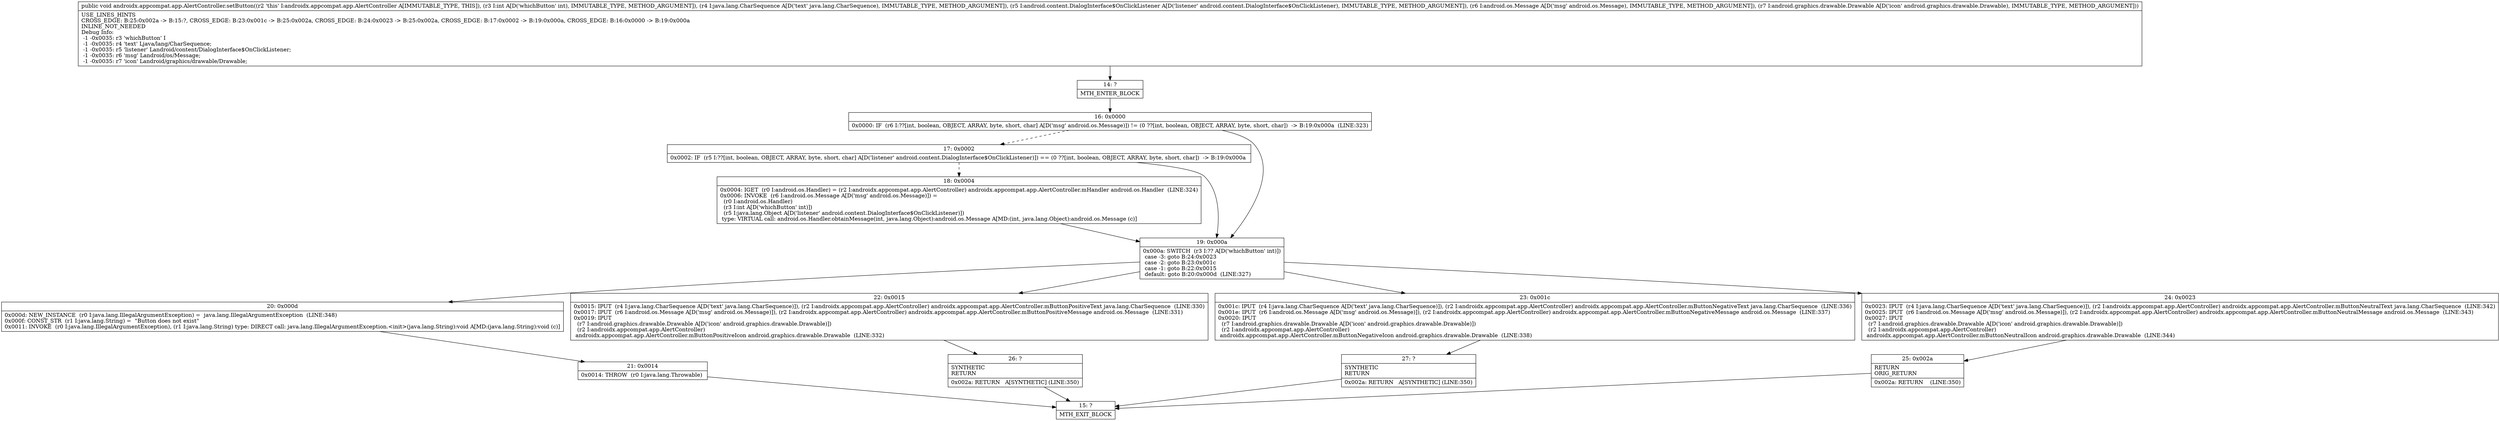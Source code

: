digraph "CFG forandroidx.appcompat.app.AlertController.setButton(ILjava\/lang\/CharSequence;Landroid\/content\/DialogInterface$OnClickListener;Landroid\/os\/Message;Landroid\/graphics\/drawable\/Drawable;)V" {
Node_14 [shape=record,label="{14\:\ ?|MTH_ENTER_BLOCK\l}"];
Node_16 [shape=record,label="{16\:\ 0x0000|0x0000: IF  (r6 I:??[int, boolean, OBJECT, ARRAY, byte, short, char] A[D('msg' android.os.Message)]) != (0 ??[int, boolean, OBJECT, ARRAY, byte, short, char])  \-\> B:19:0x000a  (LINE:323)\l}"];
Node_17 [shape=record,label="{17\:\ 0x0002|0x0002: IF  (r5 I:??[int, boolean, OBJECT, ARRAY, byte, short, char] A[D('listener' android.content.DialogInterface$OnClickListener)]) == (0 ??[int, boolean, OBJECT, ARRAY, byte, short, char])  \-\> B:19:0x000a \l}"];
Node_18 [shape=record,label="{18\:\ 0x0004|0x0004: IGET  (r0 I:android.os.Handler) = (r2 I:androidx.appcompat.app.AlertController) androidx.appcompat.app.AlertController.mHandler android.os.Handler  (LINE:324)\l0x0006: INVOKE  (r6 I:android.os.Message A[D('msg' android.os.Message)]) = \l  (r0 I:android.os.Handler)\l  (r3 I:int A[D('whichButton' int)])\l  (r5 I:java.lang.Object A[D('listener' android.content.DialogInterface$OnClickListener)])\l type: VIRTUAL call: android.os.Handler.obtainMessage(int, java.lang.Object):android.os.Message A[MD:(int, java.lang.Object):android.os.Message (c)]\l}"];
Node_19 [shape=record,label="{19\:\ 0x000a|0x000a: SWITCH  (r3 I:?? A[D('whichButton' int)])\l case \-3: goto B:24:0x0023\l case \-2: goto B:23:0x001c\l case \-1: goto B:22:0x0015\l default: goto B:20:0x000d  (LINE:327)\l}"];
Node_20 [shape=record,label="{20\:\ 0x000d|0x000d: NEW_INSTANCE  (r0 I:java.lang.IllegalArgumentException) =  java.lang.IllegalArgumentException  (LINE:348)\l0x000f: CONST_STR  (r1 I:java.lang.String) =  \"Button does not exist\" \l0x0011: INVOKE  (r0 I:java.lang.IllegalArgumentException), (r1 I:java.lang.String) type: DIRECT call: java.lang.IllegalArgumentException.\<init\>(java.lang.String):void A[MD:(java.lang.String):void (c)]\l}"];
Node_21 [shape=record,label="{21\:\ 0x0014|0x0014: THROW  (r0 I:java.lang.Throwable) \l}"];
Node_15 [shape=record,label="{15\:\ ?|MTH_EXIT_BLOCK\l}"];
Node_22 [shape=record,label="{22\:\ 0x0015|0x0015: IPUT  (r4 I:java.lang.CharSequence A[D('text' java.lang.CharSequence)]), (r2 I:androidx.appcompat.app.AlertController) androidx.appcompat.app.AlertController.mButtonPositiveText java.lang.CharSequence  (LINE:330)\l0x0017: IPUT  (r6 I:android.os.Message A[D('msg' android.os.Message)]), (r2 I:androidx.appcompat.app.AlertController) androidx.appcompat.app.AlertController.mButtonPositiveMessage android.os.Message  (LINE:331)\l0x0019: IPUT  \l  (r7 I:android.graphics.drawable.Drawable A[D('icon' android.graphics.drawable.Drawable)])\l  (r2 I:androidx.appcompat.app.AlertController)\l androidx.appcompat.app.AlertController.mButtonPositiveIcon android.graphics.drawable.Drawable  (LINE:332)\l}"];
Node_26 [shape=record,label="{26\:\ ?|SYNTHETIC\lRETURN\l|0x002a: RETURN   A[SYNTHETIC] (LINE:350)\l}"];
Node_23 [shape=record,label="{23\:\ 0x001c|0x001c: IPUT  (r4 I:java.lang.CharSequence A[D('text' java.lang.CharSequence)]), (r2 I:androidx.appcompat.app.AlertController) androidx.appcompat.app.AlertController.mButtonNegativeText java.lang.CharSequence  (LINE:336)\l0x001e: IPUT  (r6 I:android.os.Message A[D('msg' android.os.Message)]), (r2 I:androidx.appcompat.app.AlertController) androidx.appcompat.app.AlertController.mButtonNegativeMessage android.os.Message  (LINE:337)\l0x0020: IPUT  \l  (r7 I:android.graphics.drawable.Drawable A[D('icon' android.graphics.drawable.Drawable)])\l  (r2 I:androidx.appcompat.app.AlertController)\l androidx.appcompat.app.AlertController.mButtonNegativeIcon android.graphics.drawable.Drawable  (LINE:338)\l}"];
Node_27 [shape=record,label="{27\:\ ?|SYNTHETIC\lRETURN\l|0x002a: RETURN   A[SYNTHETIC] (LINE:350)\l}"];
Node_24 [shape=record,label="{24\:\ 0x0023|0x0023: IPUT  (r4 I:java.lang.CharSequence A[D('text' java.lang.CharSequence)]), (r2 I:androidx.appcompat.app.AlertController) androidx.appcompat.app.AlertController.mButtonNeutralText java.lang.CharSequence  (LINE:342)\l0x0025: IPUT  (r6 I:android.os.Message A[D('msg' android.os.Message)]), (r2 I:androidx.appcompat.app.AlertController) androidx.appcompat.app.AlertController.mButtonNeutralMessage android.os.Message  (LINE:343)\l0x0027: IPUT  \l  (r7 I:android.graphics.drawable.Drawable A[D('icon' android.graphics.drawable.Drawable)])\l  (r2 I:androidx.appcompat.app.AlertController)\l androidx.appcompat.app.AlertController.mButtonNeutralIcon android.graphics.drawable.Drawable  (LINE:344)\l}"];
Node_25 [shape=record,label="{25\:\ 0x002a|RETURN\lORIG_RETURN\l|0x002a: RETURN    (LINE:350)\l}"];
MethodNode[shape=record,label="{public void androidx.appcompat.app.AlertController.setButton((r2 'this' I:androidx.appcompat.app.AlertController A[IMMUTABLE_TYPE, THIS]), (r3 I:int A[D('whichButton' int), IMMUTABLE_TYPE, METHOD_ARGUMENT]), (r4 I:java.lang.CharSequence A[D('text' java.lang.CharSequence), IMMUTABLE_TYPE, METHOD_ARGUMENT]), (r5 I:android.content.DialogInterface$OnClickListener A[D('listener' android.content.DialogInterface$OnClickListener), IMMUTABLE_TYPE, METHOD_ARGUMENT]), (r6 I:android.os.Message A[D('msg' android.os.Message), IMMUTABLE_TYPE, METHOD_ARGUMENT]), (r7 I:android.graphics.drawable.Drawable A[D('icon' android.graphics.drawable.Drawable), IMMUTABLE_TYPE, METHOD_ARGUMENT]))  | USE_LINES_HINTS\lCROSS_EDGE: B:25:0x002a \-\> B:15:?, CROSS_EDGE: B:23:0x001c \-\> B:25:0x002a, CROSS_EDGE: B:24:0x0023 \-\> B:25:0x002a, CROSS_EDGE: B:17:0x0002 \-\> B:19:0x000a, CROSS_EDGE: B:16:0x0000 \-\> B:19:0x000a\lINLINE_NOT_NEEDED\lDebug Info:\l  \-1 \-0x0035: r3 'whichButton' I\l  \-1 \-0x0035: r4 'text' Ljava\/lang\/CharSequence;\l  \-1 \-0x0035: r5 'listener' Landroid\/content\/DialogInterface$OnClickListener;\l  \-1 \-0x0035: r6 'msg' Landroid\/os\/Message;\l  \-1 \-0x0035: r7 'icon' Landroid\/graphics\/drawable\/Drawable;\l}"];
MethodNode -> Node_14;Node_14 -> Node_16;
Node_16 -> Node_17[style=dashed];
Node_16 -> Node_19;
Node_17 -> Node_18[style=dashed];
Node_17 -> Node_19;
Node_18 -> Node_19;
Node_19 -> Node_20;
Node_19 -> Node_22;
Node_19 -> Node_23;
Node_19 -> Node_24;
Node_20 -> Node_21;
Node_21 -> Node_15;
Node_22 -> Node_26;
Node_26 -> Node_15;
Node_23 -> Node_27;
Node_27 -> Node_15;
Node_24 -> Node_25;
Node_25 -> Node_15;
}

